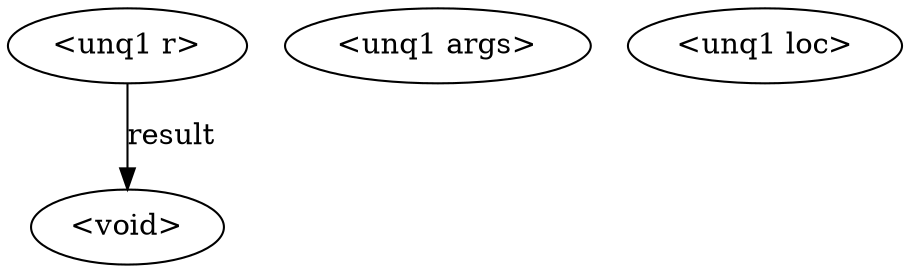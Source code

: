 digraph G {
n3->n4 [label="result"]
n3[label="<unq1 r>"]
n4[label="<void>"]
n1[label="<unq1 args>"]
n2[label="<unq1 loc>"]
}
